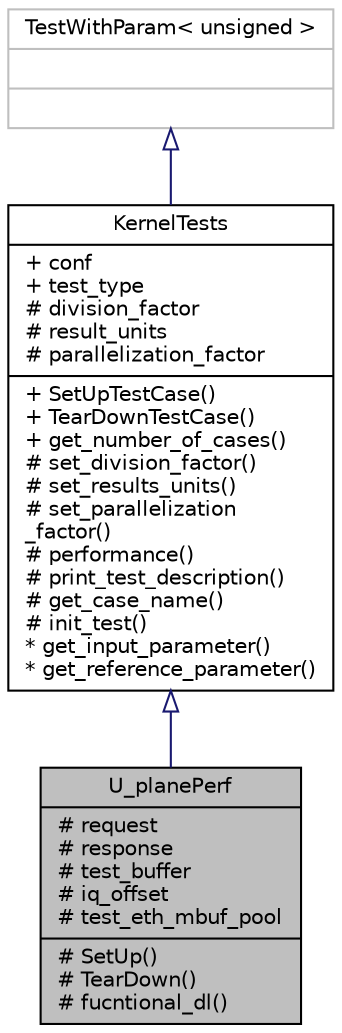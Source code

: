 digraph "U_planePerf"
{
 // LATEX_PDF_SIZE
  edge [fontname="Helvetica",fontsize="10",labelfontname="Helvetica",labelfontsize="10"];
  node [fontname="Helvetica",fontsize="10",shape=record];
  Node1 [label="{U_planePerf\n|# request\l# response\l# test_buffer\l# iq_offset\l# test_eth_mbuf_pool\l|# SetUp()\l# TearDown()\l# fucntional_dl()\l}",height=0.2,width=0.4,color="black", fillcolor="grey75", style="filled", fontcolor="black",tooltip=" "];
  Node2 -> Node1 [dir="back",color="midnightblue",fontsize="10",style="solid",arrowtail="onormal",fontname="Helvetica"];
  Node2 [label="{KernelTests\n|+ conf\l+ test_type\l# division_factor\l# result_units\l# parallelization_factor\l|+ SetUpTestCase()\l+ TearDownTestCase()\l+ get_number_of_cases()\l# set_division_factor()\l# set_results_units()\l# set_parallelization\l_factor()\l# performance()\l# print_test_description()\l# get_case_name()\l# init_test()\l* get_input_parameter()\l* get_reference_parameter()\l}",height=0.2,width=0.4,color="black", fillcolor="white", style="filled",URL="$class_kernel_tests.html",tooltip=" "];
  Node3 -> Node2 [dir="back",color="midnightblue",fontsize="10",style="solid",arrowtail="onormal",fontname="Helvetica"];
  Node3 [label="{TestWithParam\< unsigned \>\n||}",height=0.2,width=0.4,color="grey75", fillcolor="white", style="filled",tooltip=" "];
}
